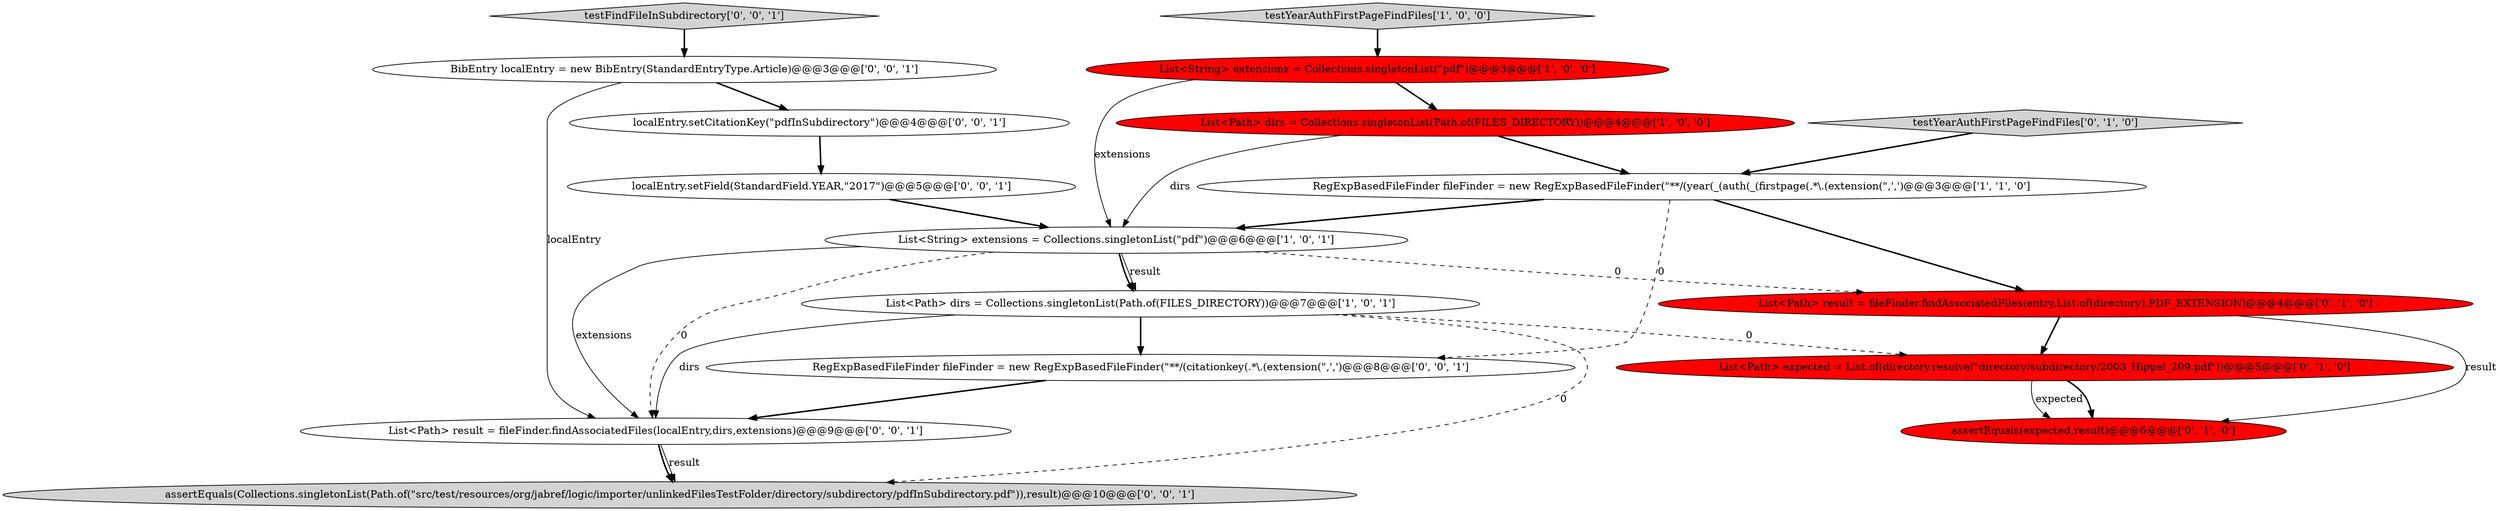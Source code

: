 digraph {
12 [style = filled, label = "localEntry.setCitationKey(\"pdfInSubdirectory\")@@@4@@@['0', '0', '1']", fillcolor = white, shape = ellipse image = "AAA0AAABBB3BBB"];
7 [style = filled, label = "testYearAuthFirstPageFindFiles['0', '1', '0']", fillcolor = lightgray, shape = diamond image = "AAA0AAABBB2BBB"];
2 [style = filled, label = "List<String> extensions = Collections.singletonList(\"pdf\")@@@3@@@['1', '0', '0']", fillcolor = red, shape = ellipse image = "AAA1AAABBB1BBB"];
14 [style = filled, label = "localEntry.setField(StandardField.YEAR,\"2017\")@@@5@@@['0', '0', '1']", fillcolor = white, shape = ellipse image = "AAA0AAABBB3BBB"];
8 [style = filled, label = "assertEquals(expected,result)@@@6@@@['0', '1', '0']", fillcolor = red, shape = ellipse image = "AAA1AAABBB2BBB"];
10 [style = filled, label = "BibEntry localEntry = new BibEntry(StandardEntryType.Article)@@@3@@@['0', '0', '1']", fillcolor = white, shape = ellipse image = "AAA0AAABBB3BBB"];
11 [style = filled, label = "RegExpBasedFileFinder fileFinder = new RegExpBasedFileFinder(\"**/(citationkey(.*\\.(extension(\",',')@@@8@@@['0', '0', '1']", fillcolor = white, shape = ellipse image = "AAA0AAABBB3BBB"];
13 [style = filled, label = "List<Path> result = fileFinder.findAssociatedFiles(localEntry,dirs,extensions)@@@9@@@['0', '0', '1']", fillcolor = white, shape = ellipse image = "AAA0AAABBB3BBB"];
9 [style = filled, label = "List<Path> expected = List.of(directory.resolve(\"directory/subdirectory/2003_Hippel_209.pdf\"))@@@5@@@['0', '1', '0']", fillcolor = red, shape = ellipse image = "AAA1AAABBB2BBB"];
1 [style = filled, label = "List<String> extensions = Collections.singletonList(\"pdf\")@@@6@@@['1', '0', '1']", fillcolor = white, shape = ellipse image = "AAA0AAABBB1BBB"];
15 [style = filled, label = "assertEquals(Collections.singletonList(Path.of(\"src/test/resources/org/jabref/logic/importer/unlinkedFilesTestFolder/directory/subdirectory/pdfInSubdirectory.pdf\")),result)@@@10@@@['0', '0', '1']", fillcolor = lightgray, shape = ellipse image = "AAA0AAABBB3BBB"];
3 [style = filled, label = "List<Path> dirs = Collections.singletonList(Path.of(FILES_DIRECTORY))@@@4@@@['1', '0', '0']", fillcolor = red, shape = ellipse image = "AAA1AAABBB1BBB"];
4 [style = filled, label = "List<Path> dirs = Collections.singletonList(Path.of(FILES_DIRECTORY))@@@7@@@['1', '0', '1']", fillcolor = white, shape = ellipse image = "AAA0AAABBB1BBB"];
5 [style = filled, label = "testYearAuthFirstPageFindFiles['1', '0', '0']", fillcolor = lightgray, shape = diamond image = "AAA0AAABBB1BBB"];
6 [style = filled, label = "List<Path> result = fileFinder.findAssociatedFiles(entry,List.of(directory),PDF_EXTENSION)@@@4@@@['0', '1', '0']", fillcolor = red, shape = ellipse image = "AAA1AAABBB2BBB"];
0 [style = filled, label = "RegExpBasedFileFinder fileFinder = new RegExpBasedFileFinder(\"**/(year(_(auth(_(firstpage(.*\\.(extension(\",',')@@@3@@@['1', '1', '0']", fillcolor = white, shape = ellipse image = "AAA0AAABBB1BBB"];
16 [style = filled, label = "testFindFileInSubdirectory['0', '0', '1']", fillcolor = lightgray, shape = diamond image = "AAA0AAABBB3BBB"];
1->4 [style = bold, label=""];
4->13 [style = solid, label="dirs"];
2->1 [style = solid, label="extensions"];
3->1 [style = solid, label="dirs"];
0->6 [style = bold, label=""];
16->10 [style = bold, label=""];
1->13 [style = solid, label="extensions"];
2->3 [style = bold, label=""];
6->8 [style = solid, label="result"];
9->8 [style = solid, label="expected"];
7->0 [style = bold, label=""];
0->11 [style = dashed, label="0"];
9->8 [style = bold, label=""];
1->4 [style = solid, label="result"];
3->0 [style = bold, label=""];
14->1 [style = bold, label=""];
1->13 [style = dashed, label="0"];
4->9 [style = dashed, label="0"];
5->2 [style = bold, label=""];
10->12 [style = bold, label=""];
1->6 [style = dashed, label="0"];
0->1 [style = bold, label=""];
4->15 [style = dashed, label="0"];
11->13 [style = bold, label=""];
12->14 [style = bold, label=""];
13->15 [style = solid, label="result"];
13->15 [style = bold, label=""];
10->13 [style = solid, label="localEntry"];
6->9 [style = bold, label=""];
4->11 [style = bold, label=""];
}
